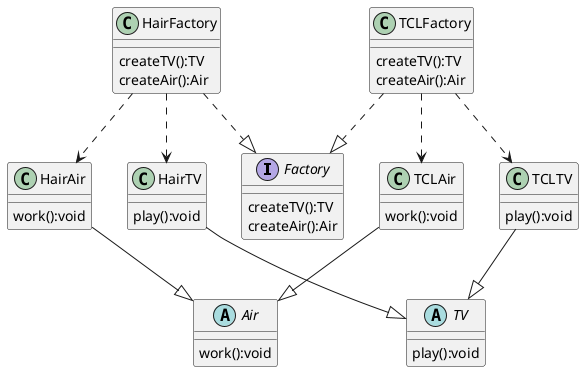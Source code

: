 @startuml 1_5

interface Factory
{
  createTV():TV
  createAir():Air
}

class HairFactory
{
  createTV():TV
  createAir():Air
}

class TCLFactory
{
  createTV():TV
  createAir():Air
}

class HairTV
{
  play():void
}

class HairAir
{
  work():void
}

class TCLTV
{
  play():void
}

class TCLAir
{
  work():void
}

abstract TV
{
  play():void
}

abstract Air
{
  work():void
}


TCLFactory ..|> Factory
HairFactory ..|> Factory

TCLFactory ..> TCLTV
TCLFactory ..> TCLAir

HairFactory ..> HairTV
HairFactory ..> HairAir

HairTV --|> TV
TCLTV --|> TV

HairAir --|> Air
TCLAir --|> Air

@enduml